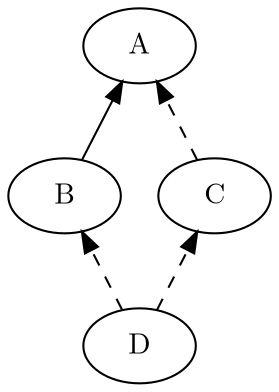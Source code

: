 digraph ooplssHierarchy {
	rankdir=BT
	margin=0
	A[fontname=LMRoman10]
	B[fontname=LMRoman10]
	C[fontname=LMRoman10]
	D[fontname=LMRoman10]
	B -> A
	C -> A [style=dashed]
	D -> C [style=dashed]
	D -> B [style=dashed]
} 
